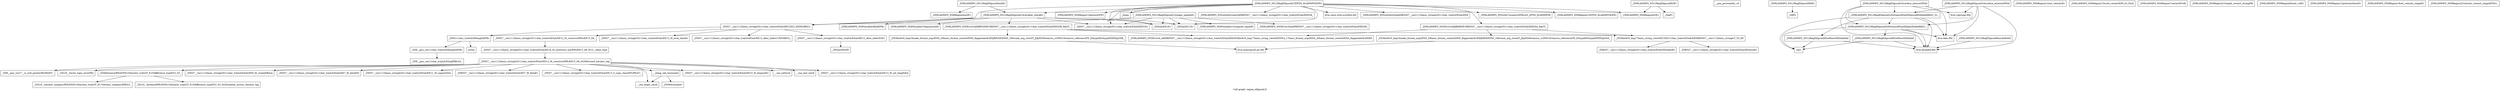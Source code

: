 digraph "Call graph: region_ellipsoid.ll" {
	label="Call graph: region_ellipsoid.ll";

	Node0x5588712155d0 [shape=record,label="{_ZN9LAMMPS_NS12RegEllipsoidC2EPNS_6LAMMPSEiPPc}"];
	Node0x5588712155d0 -> Node0x558871215330;
	Node0x5588712155d0 -> Node0x558871111ae0;
	Node0x5588712155d0 -> Node0x558871111570;
	Node0x5588712155d0 -> Node0x5588711fe750;
	Node0x5588712155d0 -> Node0x558871120ad0;
	Node0x5588712155d0 -> Node0x55887113b170;
	Node0x5588712155d0 -> Node0x558871112d20;
	Node0x5588712155d0 -> Node0x55887120adf0;
	Node0x5588712155d0 -> Node0x558871207240;
	Node0x5588712155d0 -> Node0x558871111da0;
	Node0x5588712155d0 -> Node0x558871111cb0;
	Node0x5588712155d0 -> Node0x558871111e30;
	Node0x5588712155d0 -> Node0x558871112200;
	Node0x5588712155d0 -> Node0x558871112720;
	Node0x55887120adf0 [shape=record,label="{_ZNSt7__cxx1112basic_stringIcSt11char_traitsIcESaIcEED1Ev}"];
	Node0x558871207240 [shape=record,label="{_ZNSaIcED1Ev}"];
	Node0x558871126df0 [shape=record,label="{_ZN9LAMMPS_NS8Variable4findEPKc}"];
	Node0x558871112200 [shape=record,label="{_ZN9LAMMPS_NS5utils6strdupERKNSt7__cxx1112basic_stringIcSt11char_traitsIcESaIcEEE}"];
	Node0x558871112720 [shape=record,label="{_ZN9LAMMPS_NS5utils7numericEPKciS2_bPNS_6LAMMPSE}"];
	Node0x558871111e30 [shape=record,label="{_ZN9LAMMPS_NS12RegEllipsoid14variable_checkEv}"];
	Node0x558871111e30 -> Node0x558871126df0;
	Node0x558871111e30 -> Node0x558871111570;
	Node0x558871111e30 -> Node0x5588711fe750;
	Node0x558871111e30 -> Node0x558871207240;
	Node0x558871111e30 -> Node0x55887120adf0;
	Node0x558871111e30 -> Node0x5588711292e0;
	Node0x558871111e30 -> Node0x558871222b40;
	Node0x558871215330 [shape=record,label="{_ZN9LAMMPS_NS6RegionC2EPNS_6LAMMPSEiPPc}"];
	Node0x558871111ae0 [shape=record,label="{_ZN9LAMMPS_NS6Region7optionsEiPPc}"];
	Node0x55887112ba80 [shape=record,label="{__gxx_personality_v0}"];
	Node0x558871112d20 [shape=record,label="{_ZN9LAMMPS_NS5utils8strmatchERKNSt7__cxx1112basic_stringIcSt11char_traitsIcESaIcEEES8_}"];
	Node0x558871111570 [shape=record,label="{_ZNSaIcEC1Ev}"];
	Node0x5588711fe750 [shape=record,label="{_ZNSt7__cxx1112basic_stringIcSt11char_traitsIcESaIcEEC2IS3_EEPKcRKS3_}"];
	Node0x5588711fe750 -> Node0x558871119fd0;
	Node0x5588711fe750 -> Node0x5588711207f0;
	Node0x5588711fe750 -> Node0x5588711211f0;
	Node0x5588711fe750 -> Node0x558871123d30;
	Node0x5588711fe750 -> Node0x55887111b310;
	Node0x55887112eec0 [shape=record,label="{_ZdaPv}"];
	Node0x55887112fed0 [shape=record,label="{_ZN9LAMMPS_NS12RegEllipsoidD0Ev}"];
	Node0x55887112fed0 -> Node0x558871130a90;
	Node0x558871130a90 [shape=record,label="{_ZdlPv}"];
	Node0x558871130f90 [shape=record,label="{_ZN9LAMMPS_NS12RegEllipsoid4initEv}"];
	Node0x558871130f90 -> Node0x558871124be0;
	Node0x558871130f90 -> Node0x558871111e30;
	Node0x558871124be0 [shape=record,label="{_ZN9LAMMPS_NS6Region4initEv}"];
	Node0x558871136840 [shape=record,label="{_ZN9LAMMPS_NS12RegEllipsoid6insideEddd}"];
	Node0x558871136840 -> Node0x558871137e80;
	Node0x558871111cb0 [shape=record,label="{_ZN9LAMMPS_NS5Error3allIJRdEEEvRKNSt7__cxx1112basic_stringIcSt11char_traitsIcESaIcEEEiSA_DpOT_}"];
	Node0x558871111cb0 -> Node0x55887112a510;
	Node0x558871111cb0 -> Node0x55887112b5c0;
	Node0x558871111cb0 -> Node0x55887112bc50;
	Node0x558871111da0 [shape=record,label="{llvm.umul.with.overflow.i64}"];
	Node0x55887113b170 [shape=record,label="{_Znam}"];
	Node0x558871120ad0 [shape=record,label="{_ZN9LAMMPS_NS6RegionD2Ev}"];
	Node0x55887112e100 [shape=record,label="{_ZN9LAMMPS_NS12RegEllipsoidD2Ev}"];
	Node0x55887112e100 -> Node0x55887112eec0;
	Node0x55887112e100 -> Node0x558871120ad0;
	Node0x558871137e80 [shape=record,label="{llvm.fmuladd.f64}"];
	Node0x558871139c00 [shape=record,label="{_ZN9LAMMPS_NS12RegEllipsoid16surface_interiorEPdd}"];
	Node0x558871139c00 -> Node0x558871137e80;
	Node0x558871139c00 -> Node0x55887113d020;
	Node0x558871139c00 -> Node0x55887113e610;
	Node0x558871139c00 -> Node0x55887113acb0;
	Node0x558871139c00 -> Node0x55887113b340;
	Node0x55887113acb0 [shape=record,label="{llvm.fabs.f64}"];
	Node0x55887113b340 [shape=record,label="{_ZN9LAMMPS_NS12RegEllipsoid22DistancePointEllipsoidEddddddRdS1_S1_}"];
	Node0x55887113b340 -> Node0x558871137e80;
	Node0x55887113b340 -> Node0x55887113e610;
	Node0x55887113b340 -> Node0x55887113f2e0;
	Node0x55887113b340 -> Node0x558871140850;
	Node0x55887113b340 -> Node0x55887113acb0;
	Node0x55887113e610 [shape=record,label="{_ZN9LAMMPS_NS12RegEllipsoid20DistancePointEllipseEddddRdS1_}"];
	Node0x55887113e610 -> Node0x558871137e80;
	Node0x55887113e610 -> Node0x5588711419f0;
	Node0x55887113e610 -> Node0x55887113acb0;
	Node0x55887113e610 -> Node0x558871140850;
	Node0x55887113d020 [shape=record,label="{llvm.copysign.f64}"];
	Node0x558871142d50 [shape=record,label="{_ZN9LAMMPS_NS12RegEllipsoid16surface_exteriorEPdd}"];
	Node0x558871142d50 -> Node0x558871137e80;
	Node0x558871142d50 -> Node0x55887113d020;
	Node0x558871142d50 -> Node0x55887113e610;
	Node0x558871142d50 -> Node0x55887113acb0;
	Node0x558871142d50 -> Node0x55887113b340;
	Node0x558871143ef0 [shape=record,label="{_ZN9LAMMPS_NS12RegEllipsoid12shape_updateEv}"];
	Node0x558871143ef0 -> Node0x558871145250;
	Node0x558871143ef0 -> Node0x558871207240;
	Node0x558871143ef0 -> Node0x55887120adf0;
	Node0x558871143ef0 -> Node0x558871147120;
	Node0x558871143ef0 -> Node0x558871111570;
	Node0x558871143ef0 -> Node0x5588711fe750;
	Node0x558871145250 [shape=record,label="{_ZN9LAMMPS_NS8Variable13compute_equalEi}"];
	Node0x558871147120 [shape=record,label="{_ZN9LAMMPS_NS5Error3oneERKNSt7__cxx1112basic_stringIcSt11char_traitsIcESaIcEEEiS8_}"];
	Node0x5588711292e0 [shape=record,label="{_ZN9LAMMPS_NS5Error3allIJRPcEEEvRKNSt7__cxx1112basic_stringIcSt11char_traitsIcESaIcEEEiSB_DpOT_}"];
	Node0x5588711292e0 -> Node0x55887112a510;
	Node0x5588711292e0 -> Node0x558871147580;
	Node0x5588711292e0 -> Node0x55887112bc50;
	Node0x558871147580 [shape=record,label="{_ZN3fmt6v9_lmp16make_format_argsINS0_20basic_format_contextINS0_8appenderEcEEJRPcEEENS0_16format_arg_storeIT_JDpNSt9remove_cvINSt16remove_referenceIT0_E4typeEE4typeEEEEDpOSB_}"];
	Node0x558871147580 -> Node0x558871191ad0;
	Node0x558871222b40 [shape=record,label="{_ZN9LAMMPS_NS8Variable10equalstyleEi}"];
	Node0x5588711419f0 [shape=record,label="{_ZN9LAMMPS_NS12RegEllipsoid9GetRoot2DEdddd}"];
	Node0x5588711419f0 -> Node0x558871137e80;
	Node0x5588711419f0 -> Node0x558871140850;
	Node0x558871140850 [shape=record,label="{sqrt}"];
	Node0x55887113f2e0 [shape=record,label="{_ZN9LAMMPS_NS12RegEllipsoid9GetRoot3DEdddddd}"];
	Node0x55887113f2e0 -> Node0x558871137e80;
	Node0x55887113f2e0 -> Node0x558871140850;
	Node0x55887114a510 [shape=record,label="{_ZN9LAMMPS_NS6Region12set_velocityEv}"];
	Node0x55887114abe0 [shape=record,label="{_ZN9LAMMPS_NS6Region13write_restartEP8_IO_FILE}"];
	Node0x55887114bfe0 [shape=record,label="{_ZN9LAMMPS_NS6Region7restartEPcRi}"];
	Node0x55887118bad0 [shape=record,label="{_ZN9LAMMPS_NS6Region21length_restart_stringERi}"];
	Node0x558871152690 [shape=record,label="{_ZN9LAMMPS_NS6Region9reset_velEv}"];
	Node0x5588711547b0 [shape=record,label="{_ZN9LAMMPS_NS6Region12pretransformEv}"];
	Node0x558871155730 [shape=record,label="{_ZN9LAMMPS_NS6Region18set_velocity_shapeEv}"];
	Node0x558871156f80 [shape=record,label="{_ZN9LAMMPS_NS6Region22velocity_contact_shapeEPdS1_}"];
	Node0x558871119fd0 [shape=record,label="{_ZNSt7__cxx1112basic_stringIcSt11char_traitsIcESaIcEE13_M_local_dataEv}"];
	Node0x5588711207f0 [shape=record,label="{_ZNSt7__cxx1112basic_stringIcSt11char_traitsIcESaIcEE12_Alloc_hiderC1EPcRKS3_}"];
	Node0x558871123d30 [shape=record,label="{_ZNSt7__cxx1112basic_stringIcSt11char_traitsIcESaIcEE12_M_constructIPKcEEvT_S8_}"];
	Node0x558871123d30 -> Node0x5588711589c0;
	Node0x5588711211f0 [shape=record,label="{_ZNSt11char_traitsIcE6lengthEPKc}"];
	Node0x5588711211f0 -> Node0x55887115a530;
	Node0x5588711211f0 -> Node0x55887115bb50;
	Node0x55887111b310 [shape=record,label="{_ZNSt7__cxx1112basic_stringIcSt11char_traitsIcESaIcEE12_Alloc_hiderD2Ev}"];
	Node0x55887111b310 -> Node0x55887115ceb0;
	Node0x5588711589c0 [shape=record,label="{_ZNSt7__cxx1112basic_stringIcSt11char_traitsIcESaIcEE16_M_construct_auxIPKcEEvT_S8_St12__false_type}"];
	Node0x5588711589c0 -> Node0x55887115e800;
	Node0x55887115e800 [shape=record,label="{_ZNSt7__cxx1112basic_stringIcSt11char_traitsIcESaIcEE12_M_constructIPKcEEvT_S8_St20forward_iterator_tag}"];
	Node0x55887115e800 -> Node0x55887115ff30;
	Node0x55887115e800 -> Node0x558871161570;
	Node0x55887115e800 -> Node0x558871162ed0;
	Node0x55887115e800 -> Node0x558871186010;
	Node0x55887115e800 -> Node0x558871165050;
	Node0x55887115e800 -> Node0x558871167f00;
	Node0x55887115e800 -> Node0x5588711689c0;
	Node0x55887115e800 -> Node0x558871169d20;
	Node0x55887115e800 -> Node0x55887116b690;
	Node0x55887115e800 -> Node0x55887116be50;
	Node0x55887115e800 -> Node0x55887116d940;
	Node0x55887115e800 -> Node0x55887116e400;
	Node0x55887115e800 -> Node0x55887116f760;
	Node0x55887115e800 -> Node0x558871171100;
	Node0x55887115ff30 [shape=record,label="{_ZN9__gnu_cxx17__is_null_pointerIKcEEbPT_}"];
	Node0x558871161570 [shape=record,label="{_ZSt19__throw_logic_errorPKc}"];
	Node0x558871162ed0 [shape=record,label="{_ZSt8distanceIPKcENSt15iterator_traitsIT_E15difference_typeES3_S3_}"];
	Node0x558871162ed0 -> Node0x5588711718c0;
	Node0x558871162ed0 -> Node0x558871173aa0;
	Node0x558871165050 [shape=record,label="{_ZNSt7__cxx1112basic_stringIcSt11char_traitsIcESaIcEE7_M_dataEPc}"];
	Node0x558871186010 [shape=record,label="{_ZNSt7__cxx1112basic_stringIcSt11char_traitsIcESaIcEE9_M_createERmm}"];
	Node0x558871167f00 [shape=record,label="{_ZNSt7__cxx1112basic_stringIcSt11char_traitsIcESaIcEE11_M_capacityEm}"];
	Node0x558871169d20 [shape=record,label="{_ZNSt7__cxx1112basic_stringIcSt11char_traitsIcESaIcEE13_S_copy_charsEPcPKcS7_}"];
	Node0x5588711689c0 [shape=record,label="{_ZNKSt7__cxx1112basic_stringIcSt11char_traitsIcESaIcEE7_M_dataEv}"];
	Node0x55887116b690 [shape=record,label="{__cxa_begin_catch}"];
	Node0x55887116be50 [shape=record,label="{_ZNSt7__cxx1112basic_stringIcSt11char_traitsIcESaIcEE10_M_disposeEv}"];
	Node0x55887116d940 [shape=record,label="{__cxa_rethrow}"];
	Node0x55887116e400 [shape=record,label="{__cxa_end_catch}"];
	Node0x558871171100 [shape=record,label="{__clang_call_terminate}"];
	Node0x558871171100 -> Node0x55887116b690;
	Node0x558871171100 -> Node0x5588711799d0;
	Node0x5588711799d0 [shape=record,label="{_ZSt9terminatev}"];
	Node0x55887116f760 [shape=record,label="{_ZNSt7__cxx1112basic_stringIcSt11char_traitsIcESaIcEE13_M_set_lengthEm}"];
	Node0x558871173aa0 [shape=record,label="{_ZSt10__distanceIPKcENSt15iterator_traitsIT_E15difference_typeES3_S3_St26random_access_iterator_tag}"];
	Node0x5588711718c0 [shape=record,label="{_ZSt19__iterator_categoryIPKcENSt15iterator_traitsIT_E17iterator_categoryERKS3_}"];
	Node0x55887115a530 [shape=record,label="{_ZN9__gnu_cxx11char_traitsIcE6lengthEPKc}"];
	Node0x55887115a530 -> Node0x55887117b9d0;
	Node0x55887115bb50 [shape=record,label="{strlen}"];
	Node0x55887117b9d0 [shape=record,label="{_ZN9__gnu_cxx11char_traitsIcE2eqERKcS3_}"];
	Node0x55887115ceb0 [shape=record,label="{_ZNSaIcED2Ev}"];
	Node0x55887112bc50 [shape=record,label="{_ZN9LAMMPS_NS5Error4_allERKNSt7__cxx1112basic_stringIcSt11char_traitsIcESaIcEEEiN3fmt6v9_lmp17basic_string_viewIcEENSA_17basic_format_argsINSA_20basic_format_contextINSA_8appenderEcEEEE}"];
	Node0x55887112a510 [shape=record,label="{_ZN3fmt6v9_lmp17basic_string_viewIcEC2ISt11char_traitsIcESaIcEEERKNSt7__cxx1112basic_stringIcT_T0_EE}"];
	Node0x55887112a510 -> Node0x558871186ba0;
	Node0x55887112a510 -> Node0x55887118ff10;
	Node0x55887112b5c0 [shape=record,label="{_ZN3fmt6v9_lmp16make_format_argsINS0_20basic_format_contextINS0_8appenderEcEEJRdEEENS0_16format_arg_storeIT_JDpNSt9remove_cvINSt16remove_referenceIT0_E4typeEE4typeEEEEDpOSA_}"];
	Node0x55887112b5c0 -> Node0x558871191ad0;
	Node0x558871186ba0 [shape=record,label="{_ZNKSt7__cxx1112basic_stringIcSt11char_traitsIcESaIcEE4dataEv}"];
	Node0x55887118ff10 [shape=record,label="{_ZNKSt7__cxx1112basic_stringIcSt11char_traitsIcESaIcEE4sizeEv}"];
	Node0x558871191ad0 [shape=record,label="{llvm.memcpy.p0.p0.i64}"];
}

